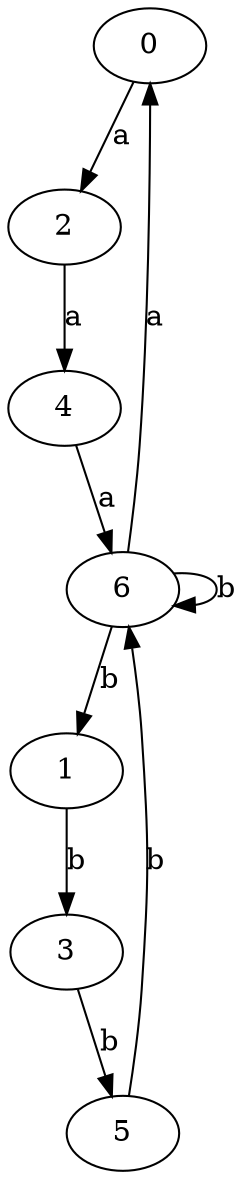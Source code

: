 digraph  {
0;
2;
4;
6;
1;
3;
5;
0 -> 2  [key=0, label=a];
2 -> 4  [key=0, label=a];
4 -> 6  [key=0, label=a];
6 -> 0  [key=0, label=a];
6 -> 6  [key=0, label=b];
6 -> 1  [key=0, label=b];
1 -> 3  [key=0, label=b];
3 -> 5  [key=0, label=b];
5 -> 6  [key=0, label=b];
}
